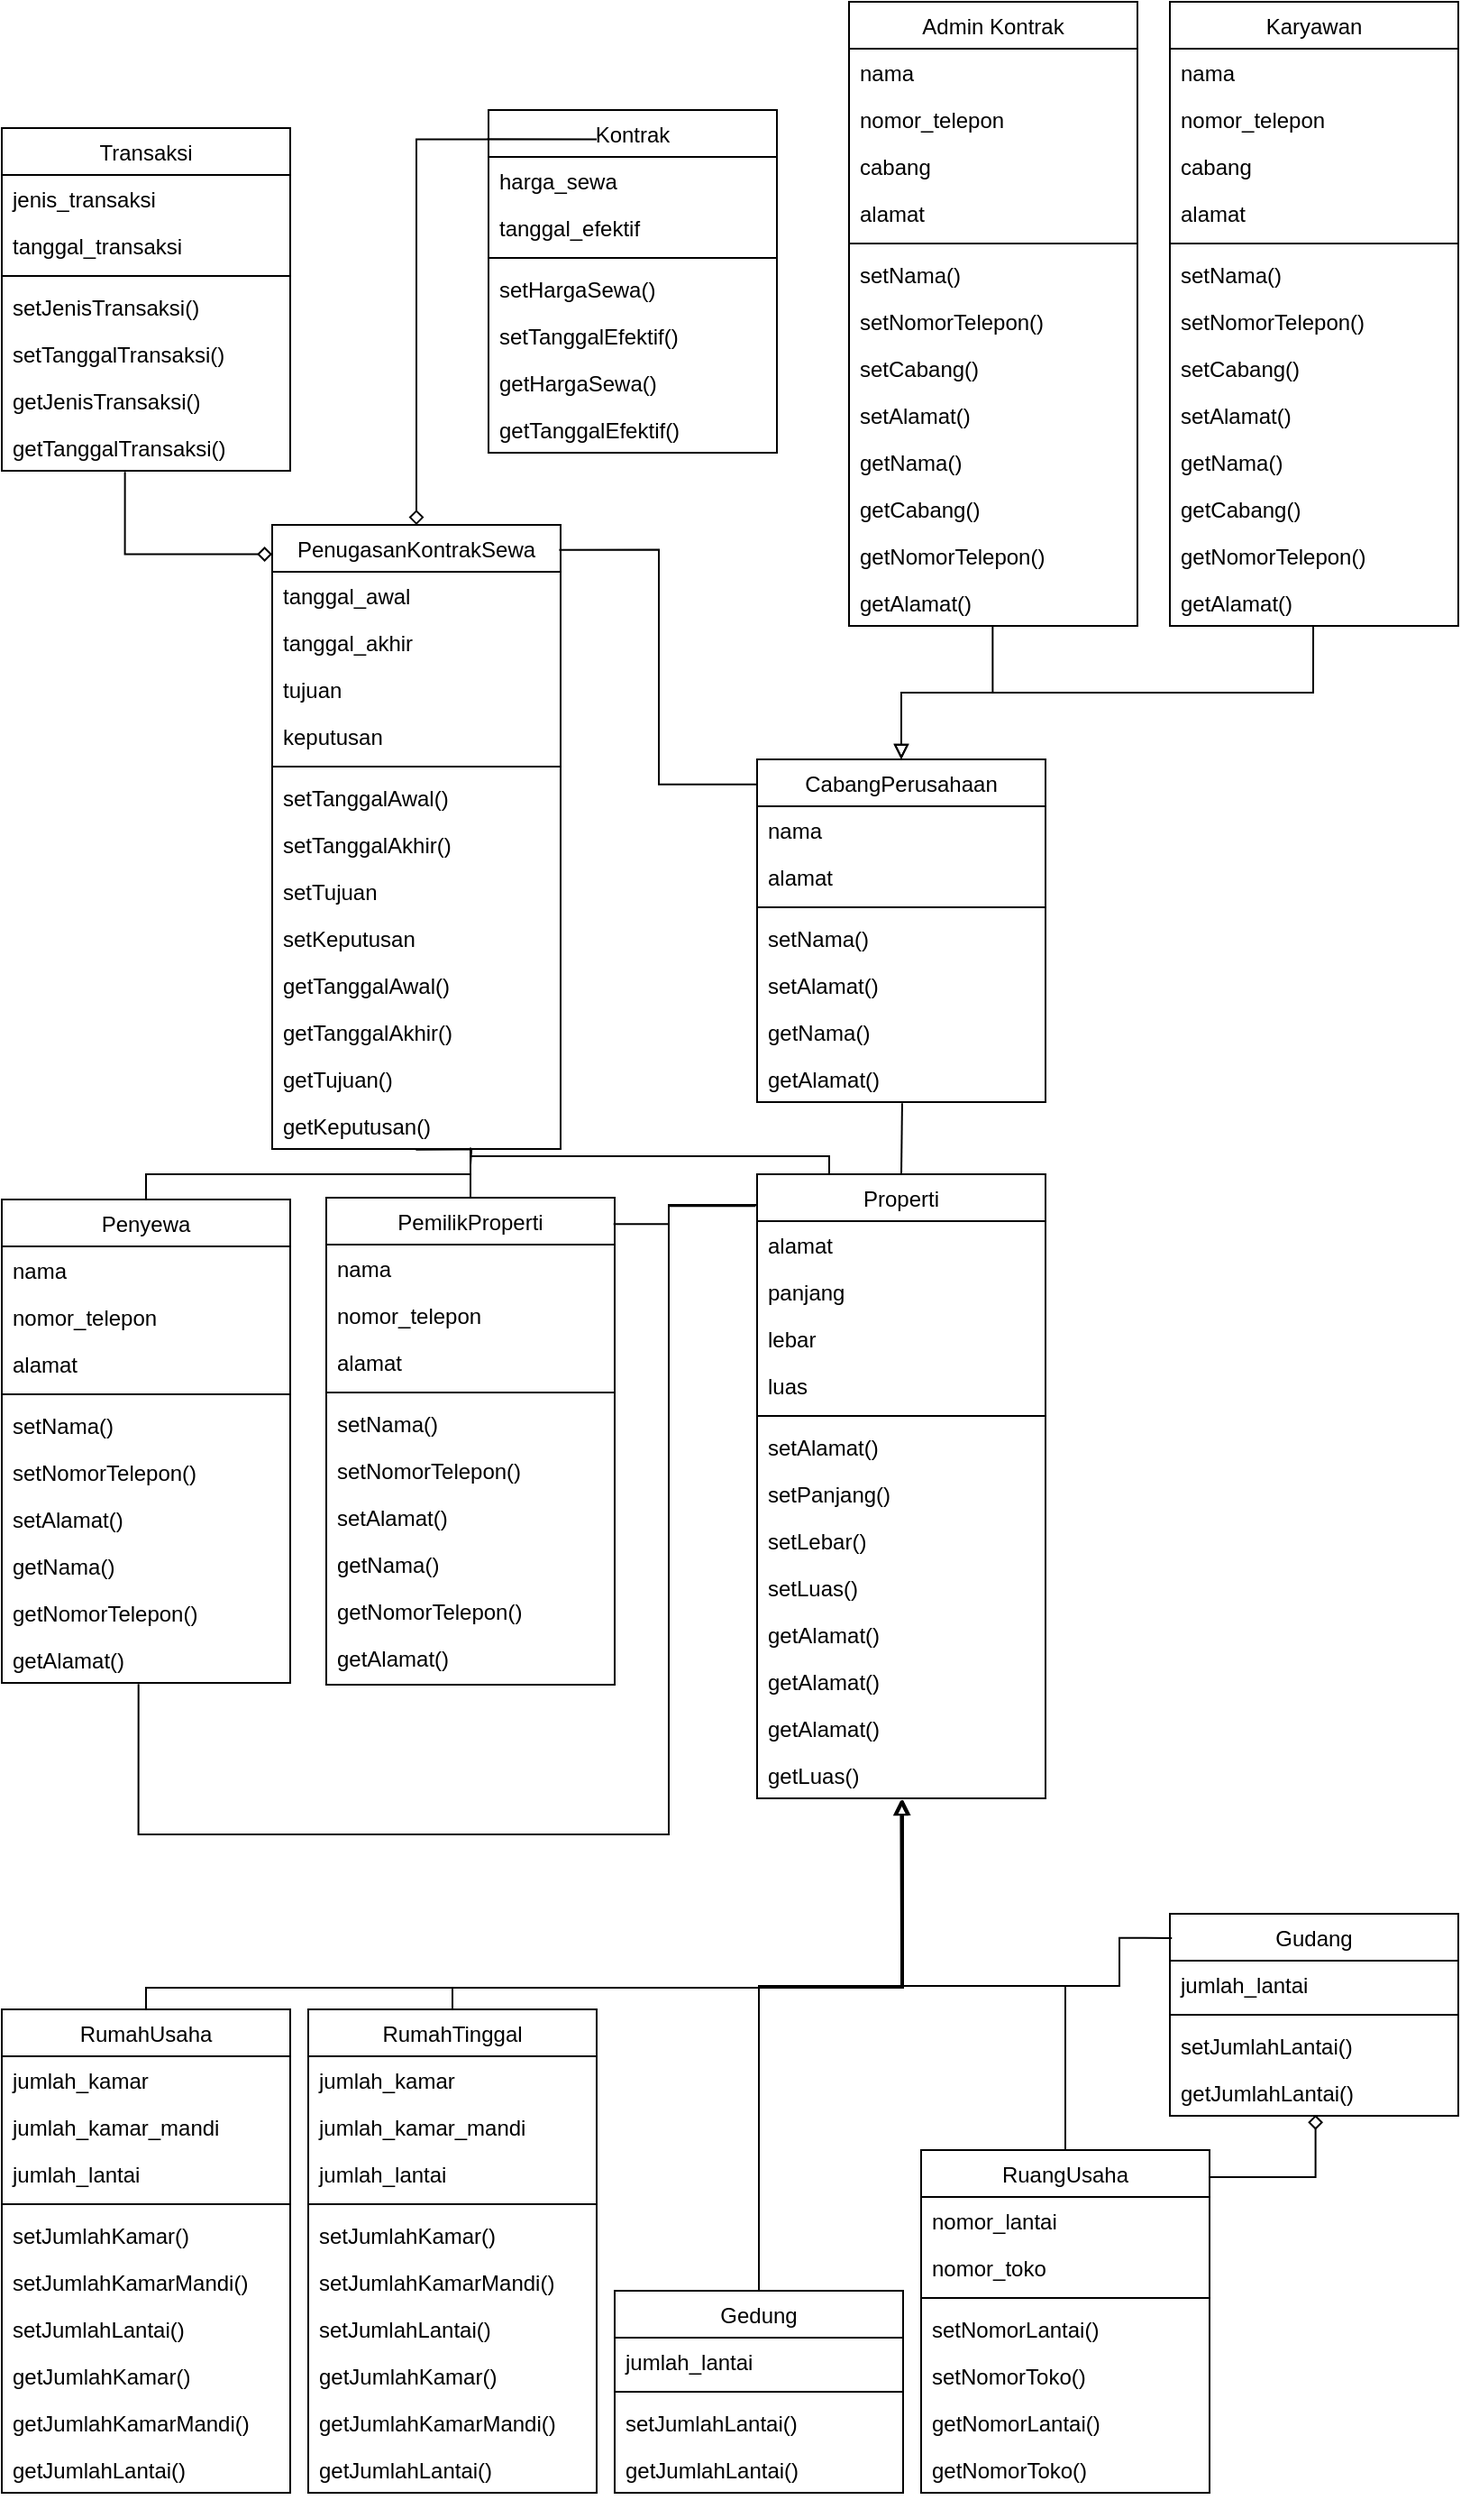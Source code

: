 <mxfile version="20.5.1" type="google"><diagram id="C5RBs43oDa-KdzZeNtuy" name="Page-1"><mxGraphModel grid="1" page="1" gridSize="10" guides="1" tooltips="1" connect="1" arrows="1" fold="1" pageScale="1" pageWidth="827" pageHeight="1169" math="0" shadow="0"><root><mxCell id="WIyWlLk6GJQsqaUBKTNV-0"/><mxCell id="WIyWlLk6GJQsqaUBKTNV-1" parent="WIyWlLk6GJQsqaUBKTNV-0"/><mxCell id="zkfFHV4jXpPFQw0GAbJ--0" value="Admin Kontrak" style="swimlane;fontStyle=0;align=center;verticalAlign=top;childLayout=stackLayout;horizontal=1;startSize=26;horizontalStack=0;resizeParent=1;resizeLast=0;collapsible=1;marginBottom=0;rounded=0;shadow=0;strokeWidth=1;" vertex="1" parent="WIyWlLk6GJQsqaUBKTNV-1"><mxGeometry x="480" y="-220" width="160" height="346" as="geometry"><mxRectangle x="230" y="140" width="160" height="26" as="alternateBounds"/></mxGeometry></mxCell><mxCell id="zkfFHV4jXpPFQw0GAbJ--1" value="nama" style="text;align=left;verticalAlign=top;spacingLeft=4;spacingRight=4;overflow=hidden;rotatable=0;points=[[0,0.5],[1,0.5]];portConstraint=eastwest;" vertex="1" parent="zkfFHV4jXpPFQw0GAbJ--0"><mxGeometry y="26" width="160" height="26" as="geometry"/></mxCell><mxCell id="zkfFHV4jXpPFQw0GAbJ--2" value="nomor_telepon" style="text;align=left;verticalAlign=top;spacingLeft=4;spacingRight=4;overflow=hidden;rotatable=0;points=[[0,0.5],[1,0.5]];portConstraint=eastwest;rounded=0;shadow=0;html=0;" vertex="1" parent="zkfFHV4jXpPFQw0GAbJ--0"><mxGeometry y="52" width="160" height="26" as="geometry"/></mxCell><mxCell id="zkfFHV4jXpPFQw0GAbJ--5" value="cabang" style="text;align=left;verticalAlign=top;spacingLeft=4;spacingRight=4;overflow=hidden;rotatable=0;points=[[0,0.5],[1,0.5]];portConstraint=eastwest;" vertex="1" parent="zkfFHV4jXpPFQw0GAbJ--0"><mxGeometry y="78" width="160" height="26" as="geometry"/></mxCell><mxCell id="6sHDlJbZ3y-BtUdF7xNz-0" value="alamat" style="text;align=left;verticalAlign=top;spacingLeft=4;spacingRight=4;overflow=hidden;rotatable=0;points=[[0,0.5],[1,0.5]];portConstraint=eastwest;rounded=0;shadow=0;html=0;" vertex="1" parent="zkfFHV4jXpPFQw0GAbJ--0"><mxGeometry y="104" width="160" height="26" as="geometry"/></mxCell><mxCell id="zkfFHV4jXpPFQw0GAbJ--4" value="" style="line;html=1;strokeWidth=1;align=left;verticalAlign=middle;spacingTop=-1;spacingLeft=3;spacingRight=3;rotatable=0;labelPosition=right;points=[];portConstraint=eastwest;" vertex="1" parent="zkfFHV4jXpPFQw0GAbJ--0"><mxGeometry y="130" width="160" height="8" as="geometry"/></mxCell><mxCell id="6sHDlJbZ3y-BtUdF7xNz-11" value="setNama()" style="text;align=left;verticalAlign=top;spacingLeft=4;spacingRight=4;overflow=hidden;rotatable=0;points=[[0,0.5],[1,0.5]];portConstraint=eastwest;rounded=0;shadow=0;html=0;" vertex="1" parent="zkfFHV4jXpPFQw0GAbJ--0"><mxGeometry y="138" width="160" height="26" as="geometry"/></mxCell><mxCell id="6sHDlJbZ3y-BtUdF7xNz-13" value="setNomorTelepon()" style="text;align=left;verticalAlign=top;spacingLeft=4;spacingRight=4;overflow=hidden;rotatable=0;points=[[0,0.5],[1,0.5]];portConstraint=eastwest;rounded=0;shadow=0;html=0;" vertex="1" parent="zkfFHV4jXpPFQw0GAbJ--0"><mxGeometry y="164" width="160" height="26" as="geometry"/></mxCell><mxCell id="6sHDlJbZ3y-BtUdF7xNz-12" value="setCabang()" style="text;align=left;verticalAlign=top;spacingLeft=4;spacingRight=4;overflow=hidden;rotatable=0;points=[[0,0.5],[1,0.5]];portConstraint=eastwest;rounded=0;shadow=0;html=0;" vertex="1" parent="zkfFHV4jXpPFQw0GAbJ--0"><mxGeometry y="190" width="160" height="26" as="geometry"/></mxCell><mxCell id="6sHDlJbZ3y-BtUdF7xNz-45" value="setAlamat()" style="text;align=left;verticalAlign=top;spacingLeft=4;spacingRight=4;overflow=hidden;rotatable=0;points=[[0,0.5],[1,0.5]];portConstraint=eastwest;rounded=0;shadow=0;html=0;" vertex="1" parent="zkfFHV4jXpPFQw0GAbJ--0"><mxGeometry y="216" width="160" height="26" as="geometry"/></mxCell><mxCell id="6sHDlJbZ3y-BtUdF7xNz-42" value="getNama()" style="text;align=left;verticalAlign=top;spacingLeft=4;spacingRight=4;overflow=hidden;rotatable=0;points=[[0,0.5],[1,0.5]];portConstraint=eastwest;rounded=0;shadow=0;html=0;" vertex="1" parent="zkfFHV4jXpPFQw0GAbJ--0"><mxGeometry y="242" width="160" height="26" as="geometry"/></mxCell><mxCell id="6sHDlJbZ3y-BtUdF7xNz-44" value="getCabang()" style="text;align=left;verticalAlign=top;spacingLeft=4;spacingRight=4;overflow=hidden;rotatable=0;points=[[0,0.5],[1,0.5]];portConstraint=eastwest;rounded=0;shadow=0;html=0;" vertex="1" parent="zkfFHV4jXpPFQw0GAbJ--0"><mxGeometry y="268" width="160" height="26" as="geometry"/></mxCell><mxCell id="6sHDlJbZ3y-BtUdF7xNz-43" value="getNomorTelepon()" style="text;align=left;verticalAlign=top;spacingLeft=4;spacingRight=4;overflow=hidden;rotatable=0;points=[[0,0.5],[1,0.5]];portConstraint=eastwest;rounded=0;shadow=0;html=0;" vertex="1" parent="zkfFHV4jXpPFQw0GAbJ--0"><mxGeometry y="294" width="160" height="26" as="geometry"/></mxCell><mxCell id="6sHDlJbZ3y-BtUdF7xNz-1" value="getAlamat()" style="text;align=left;verticalAlign=top;spacingLeft=4;spacingRight=4;overflow=hidden;rotatable=0;points=[[0,0.5],[1,0.5]];portConstraint=eastwest;rounded=0;shadow=0;html=0;" vertex="1" parent="zkfFHV4jXpPFQw0GAbJ--0"><mxGeometry y="320" width="160" height="26" as="geometry"/></mxCell><mxCell id="6sHDlJbZ3y-BtUdF7xNz-24" value="Penyewa" style="swimlane;fontStyle=0;align=center;verticalAlign=top;childLayout=stackLayout;horizontal=1;startSize=26;horizontalStack=0;resizeParent=1;resizeLast=0;collapsible=1;marginBottom=0;rounded=0;shadow=0;strokeWidth=1;" vertex="1" parent="WIyWlLk6GJQsqaUBKTNV-1"><mxGeometry x="10" y="444" width="160" height="268" as="geometry"><mxRectangle x="230" y="140" width="160" height="26" as="alternateBounds"/></mxGeometry></mxCell><mxCell id="6sHDlJbZ3y-BtUdF7xNz-25" value="nama" style="text;align=left;verticalAlign=top;spacingLeft=4;spacingRight=4;overflow=hidden;rotatable=0;points=[[0,0.5],[1,0.5]];portConstraint=eastwest;" vertex="1" parent="6sHDlJbZ3y-BtUdF7xNz-24"><mxGeometry y="26" width="160" height="26" as="geometry"/></mxCell><mxCell id="6sHDlJbZ3y-BtUdF7xNz-26" value="nomor_telepon" style="text;align=left;verticalAlign=top;spacingLeft=4;spacingRight=4;overflow=hidden;rotatable=0;points=[[0,0.5],[1,0.5]];portConstraint=eastwest;rounded=0;shadow=0;html=0;" vertex="1" parent="6sHDlJbZ3y-BtUdF7xNz-24"><mxGeometry y="52" width="160" height="26" as="geometry"/></mxCell><mxCell id="6sHDlJbZ3y-BtUdF7xNz-28" value="alamat" style="text;align=left;verticalAlign=top;spacingLeft=4;spacingRight=4;overflow=hidden;rotatable=0;points=[[0,0.5],[1,0.5]];portConstraint=eastwest;rounded=0;shadow=0;html=0;" vertex="1" parent="6sHDlJbZ3y-BtUdF7xNz-24"><mxGeometry y="78" width="160" height="26" as="geometry"/></mxCell><mxCell id="6sHDlJbZ3y-BtUdF7xNz-29" value="" style="line;html=1;strokeWidth=1;align=left;verticalAlign=middle;spacingTop=-1;spacingLeft=3;spacingRight=3;rotatable=0;labelPosition=right;points=[];portConstraint=eastwest;" vertex="1" parent="6sHDlJbZ3y-BtUdF7xNz-24"><mxGeometry y="104" width="160" height="8" as="geometry"/></mxCell><mxCell id="6sHDlJbZ3y-BtUdF7xNz-30" value="setNama()" style="text;align=left;verticalAlign=top;spacingLeft=4;spacingRight=4;overflow=hidden;rotatable=0;points=[[0,0.5],[1,0.5]];portConstraint=eastwest;rounded=0;shadow=0;html=0;" vertex="1" parent="6sHDlJbZ3y-BtUdF7xNz-24"><mxGeometry y="112" width="160" height="26" as="geometry"/></mxCell><mxCell id="6sHDlJbZ3y-BtUdF7xNz-31" value="setNomorTelepon()" style="text;align=left;verticalAlign=top;spacingLeft=4;spacingRight=4;overflow=hidden;rotatable=0;points=[[0,0.5],[1,0.5]];portConstraint=eastwest;rounded=0;shadow=0;html=0;" vertex="1" parent="6sHDlJbZ3y-BtUdF7xNz-24"><mxGeometry y="138" width="160" height="26" as="geometry"/></mxCell><mxCell id="6sHDlJbZ3y-BtUdF7xNz-33" value="setAlamat()" style="text;align=left;verticalAlign=top;spacingLeft=4;spacingRight=4;overflow=hidden;rotatable=0;points=[[0,0.5],[1,0.5]];portConstraint=eastwest;rounded=0;shadow=0;html=0;" vertex="1" parent="6sHDlJbZ3y-BtUdF7xNz-24"><mxGeometry y="164" width="160" height="26" as="geometry"/></mxCell><mxCell id="6sHDlJbZ3y-BtUdF7xNz-60" value="getNama()" style="text;align=left;verticalAlign=top;spacingLeft=4;spacingRight=4;overflow=hidden;rotatable=0;points=[[0,0.5],[1,0.5]];portConstraint=eastwest;rounded=0;shadow=0;html=0;" vertex="1" parent="6sHDlJbZ3y-BtUdF7xNz-24"><mxGeometry y="190" width="160" height="26" as="geometry"/></mxCell><mxCell id="6sHDlJbZ3y-BtUdF7xNz-61" value="getNomorTelepon()" style="text;align=left;verticalAlign=top;spacingLeft=4;spacingRight=4;overflow=hidden;rotatable=0;points=[[0,0.5],[1,0.5]];portConstraint=eastwest;rounded=0;shadow=0;html=0;" vertex="1" parent="6sHDlJbZ3y-BtUdF7xNz-24"><mxGeometry y="216" width="160" height="26" as="geometry"/></mxCell><mxCell id="6sHDlJbZ3y-BtUdF7xNz-62" value="getAlamat()" style="text;align=left;verticalAlign=top;spacingLeft=4;spacingRight=4;overflow=hidden;rotatable=0;points=[[0,0.5],[1,0.5]];portConstraint=eastwest;rounded=0;shadow=0;html=0;" vertex="1" parent="6sHDlJbZ3y-BtUdF7xNz-24"><mxGeometry y="242" width="160" height="26" as="geometry"/></mxCell><mxCell id="6sHDlJbZ3y-BtUdF7xNz-46" value="Karyawan" style="swimlane;fontStyle=0;align=center;verticalAlign=top;childLayout=stackLayout;horizontal=1;startSize=26;horizontalStack=0;resizeParent=1;resizeLast=0;collapsible=1;marginBottom=0;rounded=0;shadow=0;strokeWidth=1;" vertex="1" parent="WIyWlLk6GJQsqaUBKTNV-1"><mxGeometry x="658" y="-220" width="160" height="346" as="geometry"><mxRectangle x="230" y="140" width="160" height="26" as="alternateBounds"/></mxGeometry></mxCell><mxCell id="6sHDlJbZ3y-BtUdF7xNz-47" value="nama" style="text;align=left;verticalAlign=top;spacingLeft=4;spacingRight=4;overflow=hidden;rotatable=0;points=[[0,0.5],[1,0.5]];portConstraint=eastwest;" vertex="1" parent="6sHDlJbZ3y-BtUdF7xNz-46"><mxGeometry y="26" width="160" height="26" as="geometry"/></mxCell><mxCell id="6sHDlJbZ3y-BtUdF7xNz-48" value="nomor_telepon" style="text;align=left;verticalAlign=top;spacingLeft=4;spacingRight=4;overflow=hidden;rotatable=0;points=[[0,0.5],[1,0.5]];portConstraint=eastwest;rounded=0;shadow=0;html=0;" vertex="1" parent="6sHDlJbZ3y-BtUdF7xNz-46"><mxGeometry y="52" width="160" height="26" as="geometry"/></mxCell><mxCell id="6sHDlJbZ3y-BtUdF7xNz-49" value="cabang" style="text;align=left;verticalAlign=top;spacingLeft=4;spacingRight=4;overflow=hidden;rotatable=0;points=[[0,0.5],[1,0.5]];portConstraint=eastwest;" vertex="1" parent="6sHDlJbZ3y-BtUdF7xNz-46"><mxGeometry y="78" width="160" height="26" as="geometry"/></mxCell><mxCell id="6sHDlJbZ3y-BtUdF7xNz-50" value="alamat" style="text;align=left;verticalAlign=top;spacingLeft=4;spacingRight=4;overflow=hidden;rotatable=0;points=[[0,0.5],[1,0.5]];portConstraint=eastwest;rounded=0;shadow=0;html=0;" vertex="1" parent="6sHDlJbZ3y-BtUdF7xNz-46"><mxGeometry y="104" width="160" height="26" as="geometry"/></mxCell><mxCell id="6sHDlJbZ3y-BtUdF7xNz-51" value="" style="line;html=1;strokeWidth=1;align=left;verticalAlign=middle;spacingTop=-1;spacingLeft=3;spacingRight=3;rotatable=0;labelPosition=right;points=[];portConstraint=eastwest;" vertex="1" parent="6sHDlJbZ3y-BtUdF7xNz-46"><mxGeometry y="130" width="160" height="8" as="geometry"/></mxCell><mxCell id="6sHDlJbZ3y-BtUdF7xNz-52" value="setNama()" style="text;align=left;verticalAlign=top;spacingLeft=4;spacingRight=4;overflow=hidden;rotatable=0;points=[[0,0.5],[1,0.5]];portConstraint=eastwest;rounded=0;shadow=0;html=0;" vertex="1" parent="6sHDlJbZ3y-BtUdF7xNz-46"><mxGeometry y="138" width="160" height="26" as="geometry"/></mxCell><mxCell id="6sHDlJbZ3y-BtUdF7xNz-53" value="setNomorTelepon()" style="text;align=left;verticalAlign=top;spacingLeft=4;spacingRight=4;overflow=hidden;rotatable=0;points=[[0,0.5],[1,0.5]];portConstraint=eastwest;rounded=0;shadow=0;html=0;" vertex="1" parent="6sHDlJbZ3y-BtUdF7xNz-46"><mxGeometry y="164" width="160" height="26" as="geometry"/></mxCell><mxCell id="6sHDlJbZ3y-BtUdF7xNz-54" value="setCabang()" style="text;align=left;verticalAlign=top;spacingLeft=4;spacingRight=4;overflow=hidden;rotatable=0;points=[[0,0.5],[1,0.5]];portConstraint=eastwest;rounded=0;shadow=0;html=0;" vertex="1" parent="6sHDlJbZ3y-BtUdF7xNz-46"><mxGeometry y="190" width="160" height="26" as="geometry"/></mxCell><mxCell id="6sHDlJbZ3y-BtUdF7xNz-55" value="setAlamat()" style="text;align=left;verticalAlign=top;spacingLeft=4;spacingRight=4;overflow=hidden;rotatable=0;points=[[0,0.5],[1,0.5]];portConstraint=eastwest;rounded=0;shadow=0;html=0;" vertex="1" parent="6sHDlJbZ3y-BtUdF7xNz-46"><mxGeometry y="216" width="160" height="26" as="geometry"/></mxCell><mxCell id="6sHDlJbZ3y-BtUdF7xNz-56" value="getNama()" style="text;align=left;verticalAlign=top;spacingLeft=4;spacingRight=4;overflow=hidden;rotatable=0;points=[[0,0.5],[1,0.5]];portConstraint=eastwest;rounded=0;shadow=0;html=0;" vertex="1" parent="6sHDlJbZ3y-BtUdF7xNz-46"><mxGeometry y="242" width="160" height="26" as="geometry"/></mxCell><mxCell id="6sHDlJbZ3y-BtUdF7xNz-57" value="getCabang()" style="text;align=left;verticalAlign=top;spacingLeft=4;spacingRight=4;overflow=hidden;rotatable=0;points=[[0,0.5],[1,0.5]];portConstraint=eastwest;rounded=0;shadow=0;html=0;" vertex="1" parent="6sHDlJbZ3y-BtUdF7xNz-46"><mxGeometry y="268" width="160" height="26" as="geometry"/></mxCell><mxCell id="6sHDlJbZ3y-BtUdF7xNz-58" value="getNomorTelepon()" style="text;align=left;verticalAlign=top;spacingLeft=4;spacingRight=4;overflow=hidden;rotatable=0;points=[[0,0.5],[1,0.5]];portConstraint=eastwest;rounded=0;shadow=0;html=0;" vertex="1" parent="6sHDlJbZ3y-BtUdF7xNz-46"><mxGeometry y="294" width="160" height="26" as="geometry"/></mxCell><mxCell id="6sHDlJbZ3y-BtUdF7xNz-59" value="getAlamat()" style="text;align=left;verticalAlign=top;spacingLeft=4;spacingRight=4;overflow=hidden;rotatable=0;points=[[0,0.5],[1,0.5]];portConstraint=eastwest;rounded=0;shadow=0;html=0;" vertex="1" parent="6sHDlJbZ3y-BtUdF7xNz-46"><mxGeometry y="320" width="160" height="26" as="geometry"/></mxCell><mxCell id="6sHDlJbZ3y-BtUdF7xNz-63" value="CabangPerusahaan" style="swimlane;fontStyle=0;align=center;verticalAlign=top;childLayout=stackLayout;horizontal=1;startSize=26;horizontalStack=0;resizeParent=1;resizeLast=0;collapsible=1;marginBottom=0;rounded=0;shadow=0;strokeWidth=1;" vertex="1" parent="WIyWlLk6GJQsqaUBKTNV-1"><mxGeometry x="429" y="200" width="160" height="190" as="geometry"><mxRectangle x="230" y="140" width="160" height="26" as="alternateBounds"/></mxGeometry></mxCell><mxCell id="6sHDlJbZ3y-BtUdF7xNz-64" value="nama" style="text;align=left;verticalAlign=top;spacingLeft=4;spacingRight=4;overflow=hidden;rotatable=0;points=[[0,0.5],[1,0.5]];portConstraint=eastwest;" vertex="1" parent="6sHDlJbZ3y-BtUdF7xNz-63"><mxGeometry y="26" width="160" height="26" as="geometry"/></mxCell><mxCell id="6sHDlJbZ3y-BtUdF7xNz-65" value="alamat" style="text;align=left;verticalAlign=top;spacingLeft=4;spacingRight=4;overflow=hidden;rotatable=0;points=[[0,0.5],[1,0.5]];portConstraint=eastwest;rounded=0;shadow=0;html=0;" vertex="1" parent="6sHDlJbZ3y-BtUdF7xNz-63"><mxGeometry y="52" width="160" height="26" as="geometry"/></mxCell><mxCell id="6sHDlJbZ3y-BtUdF7xNz-67" value="" style="line;html=1;strokeWidth=1;align=left;verticalAlign=middle;spacingTop=-1;spacingLeft=3;spacingRight=3;rotatable=0;labelPosition=right;points=[];portConstraint=eastwest;" vertex="1" parent="6sHDlJbZ3y-BtUdF7xNz-63"><mxGeometry y="78" width="160" height="8" as="geometry"/></mxCell><mxCell id="6sHDlJbZ3y-BtUdF7xNz-68" value="setNama()" style="text;align=left;verticalAlign=top;spacingLeft=4;spacingRight=4;overflow=hidden;rotatable=0;points=[[0,0.5],[1,0.5]];portConstraint=eastwest;rounded=0;shadow=0;html=0;" vertex="1" parent="6sHDlJbZ3y-BtUdF7xNz-63"><mxGeometry y="86" width="160" height="26" as="geometry"/></mxCell><mxCell id="6sHDlJbZ3y-BtUdF7xNz-70" value="setAlamat()" style="text;align=left;verticalAlign=top;spacingLeft=4;spacingRight=4;overflow=hidden;rotatable=0;points=[[0,0.5],[1,0.5]];portConstraint=eastwest;rounded=0;shadow=0;html=0;" vertex="1" parent="6sHDlJbZ3y-BtUdF7xNz-63"><mxGeometry y="112" width="160" height="26" as="geometry"/></mxCell><mxCell id="6sHDlJbZ3y-BtUdF7xNz-71" value="getNama()" style="text;align=left;verticalAlign=top;spacingLeft=4;spacingRight=4;overflow=hidden;rotatable=0;points=[[0,0.5],[1,0.5]];portConstraint=eastwest;rounded=0;shadow=0;html=0;" vertex="1" parent="6sHDlJbZ3y-BtUdF7xNz-63"><mxGeometry y="138" width="160" height="26" as="geometry"/></mxCell><mxCell id="6sHDlJbZ3y-BtUdF7xNz-73" value="getAlamat()" style="text;align=left;verticalAlign=top;spacingLeft=4;spacingRight=4;overflow=hidden;rotatable=0;points=[[0,0.5],[1,0.5]];portConstraint=eastwest;rounded=0;shadow=0;html=0;" vertex="1" parent="6sHDlJbZ3y-BtUdF7xNz-63"><mxGeometry y="164" width="160" height="26" as="geometry"/></mxCell><mxCell id="_xFChmiTkG6ghL0MCc0Q-10" style="edgeStyle=orthogonalEdgeStyle;rounded=0;orthogonalLoop=1;jettySize=auto;html=1;entryX=0.498;entryY=1.013;entryDx=0;entryDy=0;entryPerimeter=0;startArrow=none;startFill=0;endArrow=none;endFill=0;exitX=0.5;exitY=0;exitDx=0;exitDy=0;" edge="1" parent="WIyWlLk6GJQsqaUBKTNV-1" source="6sHDlJbZ3y-BtUdF7xNz-74" target="6sHDlJbZ3y-BtUdF7xNz-157"><mxGeometry relative="1" as="geometry"><mxPoint x="80" y="440" as="sourcePoint"/><Array as="points"><mxPoint x="270" y="416"/></Array></mxGeometry></mxCell><mxCell id="6sHDlJbZ3y-BtUdF7xNz-74" value="PemilikProperti" style="swimlane;fontStyle=0;align=center;verticalAlign=top;childLayout=stackLayout;horizontal=1;startSize=26;horizontalStack=0;resizeParent=1;resizeLast=0;collapsible=1;marginBottom=0;rounded=0;shadow=0;strokeWidth=1;" vertex="1" parent="WIyWlLk6GJQsqaUBKTNV-1"><mxGeometry x="190" y="443" width="160" height="270" as="geometry"><mxRectangle x="230" y="140" width="160" height="26" as="alternateBounds"/></mxGeometry></mxCell><mxCell id="6sHDlJbZ3y-BtUdF7xNz-75" value="nama" style="text;align=left;verticalAlign=top;spacingLeft=4;spacingRight=4;overflow=hidden;rotatable=0;points=[[0,0.5],[1,0.5]];portConstraint=eastwest;" vertex="1" parent="6sHDlJbZ3y-BtUdF7xNz-74"><mxGeometry y="26" width="160" height="26" as="geometry"/></mxCell><mxCell id="6sHDlJbZ3y-BtUdF7xNz-76" value="nomor_telepon" style="text;align=left;verticalAlign=top;spacingLeft=4;spacingRight=4;overflow=hidden;rotatable=0;points=[[0,0.5],[1,0.5]];portConstraint=eastwest;rounded=0;shadow=0;html=0;" vertex="1" parent="6sHDlJbZ3y-BtUdF7xNz-74"><mxGeometry y="52" width="160" height="26" as="geometry"/></mxCell><mxCell id="6sHDlJbZ3y-BtUdF7xNz-78" value="alamat" style="text;align=left;verticalAlign=top;spacingLeft=4;spacingRight=4;overflow=hidden;rotatable=0;points=[[0,0.5],[1,0.5]];portConstraint=eastwest;rounded=0;shadow=0;html=0;" vertex="1" parent="6sHDlJbZ3y-BtUdF7xNz-74"><mxGeometry y="78" width="160" height="26" as="geometry"/></mxCell><mxCell id="6sHDlJbZ3y-BtUdF7xNz-79" value="" style="line;html=1;strokeWidth=1;align=left;verticalAlign=middle;spacingTop=-1;spacingLeft=3;spacingRight=3;rotatable=0;labelPosition=right;points=[];portConstraint=eastwest;" vertex="1" parent="6sHDlJbZ3y-BtUdF7xNz-74"><mxGeometry y="104" width="160" height="8" as="geometry"/></mxCell><mxCell id="6sHDlJbZ3y-BtUdF7xNz-80" value="setNama()" style="text;align=left;verticalAlign=top;spacingLeft=4;spacingRight=4;overflow=hidden;rotatable=0;points=[[0,0.5],[1,0.5]];portConstraint=eastwest;rounded=0;shadow=0;html=0;" vertex="1" parent="6sHDlJbZ3y-BtUdF7xNz-74"><mxGeometry y="112" width="160" height="26" as="geometry"/></mxCell><mxCell id="6sHDlJbZ3y-BtUdF7xNz-81" value="setNomorTelepon()" style="text;align=left;verticalAlign=top;spacingLeft=4;spacingRight=4;overflow=hidden;rotatable=0;points=[[0,0.5],[1,0.5]];portConstraint=eastwest;rounded=0;shadow=0;html=0;" vertex="1" parent="6sHDlJbZ3y-BtUdF7xNz-74"><mxGeometry y="138" width="160" height="26" as="geometry"/></mxCell><mxCell id="6sHDlJbZ3y-BtUdF7xNz-83" value="setAlamat()" style="text;align=left;verticalAlign=top;spacingLeft=4;spacingRight=4;overflow=hidden;rotatable=0;points=[[0,0.5],[1,0.5]];portConstraint=eastwest;rounded=0;shadow=0;html=0;" vertex="1" parent="6sHDlJbZ3y-BtUdF7xNz-74"><mxGeometry y="164" width="160" height="26" as="geometry"/></mxCell><mxCell id="6sHDlJbZ3y-BtUdF7xNz-84" value="getNama()" style="text;align=left;verticalAlign=top;spacingLeft=4;spacingRight=4;overflow=hidden;rotatable=0;points=[[0,0.5],[1,0.5]];portConstraint=eastwest;rounded=0;shadow=0;html=0;" vertex="1" parent="6sHDlJbZ3y-BtUdF7xNz-74"><mxGeometry y="190" width="160" height="26" as="geometry"/></mxCell><mxCell id="6sHDlJbZ3y-BtUdF7xNz-86" value="getNomorTelepon()" style="text;align=left;verticalAlign=top;spacingLeft=4;spacingRight=4;overflow=hidden;rotatable=0;points=[[0,0.5],[1,0.5]];portConstraint=eastwest;rounded=0;shadow=0;html=0;" vertex="1" parent="6sHDlJbZ3y-BtUdF7xNz-74"><mxGeometry y="216" width="160" height="26" as="geometry"/></mxCell><mxCell id="6sHDlJbZ3y-BtUdF7xNz-87" value="getAlamat()" style="text;align=left;verticalAlign=top;spacingLeft=4;spacingRight=4;overflow=hidden;rotatable=0;points=[[0,0.5],[1,0.5]];portConstraint=eastwest;rounded=0;shadow=0;html=0;" vertex="1" parent="6sHDlJbZ3y-BtUdF7xNz-74"><mxGeometry y="242" width="160" height="26" as="geometry"/></mxCell><mxCell id="6sHDlJbZ3y-BtUdF7xNz-100" value="Transaksi" style="swimlane;fontStyle=0;align=center;verticalAlign=top;childLayout=stackLayout;horizontal=1;startSize=26;horizontalStack=0;resizeParent=1;resizeLast=0;collapsible=1;marginBottom=0;rounded=0;shadow=0;strokeWidth=1;" vertex="1" parent="WIyWlLk6GJQsqaUBKTNV-1"><mxGeometry x="10" y="-150" width="160" height="190" as="geometry"><mxRectangle x="230" y="140" width="160" height="26" as="alternateBounds"/></mxGeometry></mxCell><mxCell id="6sHDlJbZ3y-BtUdF7xNz-101" value="jenis_transaksi" style="text;align=left;verticalAlign=top;spacingLeft=4;spacingRight=4;overflow=hidden;rotatable=0;points=[[0,0.5],[1,0.5]];portConstraint=eastwest;" vertex="1" parent="6sHDlJbZ3y-BtUdF7xNz-100"><mxGeometry y="26" width="160" height="26" as="geometry"/></mxCell><mxCell id="6sHDlJbZ3y-BtUdF7xNz-102" value="tanggal_transaksi" style="text;align=left;verticalAlign=top;spacingLeft=4;spacingRight=4;overflow=hidden;rotatable=0;points=[[0,0.5],[1,0.5]];portConstraint=eastwest;rounded=0;shadow=0;html=0;" vertex="1" parent="6sHDlJbZ3y-BtUdF7xNz-100"><mxGeometry y="52" width="160" height="26" as="geometry"/></mxCell><mxCell id="6sHDlJbZ3y-BtUdF7xNz-104" value="" style="line;html=1;strokeWidth=1;align=left;verticalAlign=middle;spacingTop=-1;spacingLeft=3;spacingRight=3;rotatable=0;labelPosition=right;points=[];portConstraint=eastwest;" vertex="1" parent="6sHDlJbZ3y-BtUdF7xNz-100"><mxGeometry y="78" width="160" height="8" as="geometry"/></mxCell><mxCell id="6sHDlJbZ3y-BtUdF7xNz-106" value="setJenisTransaksi()" style="text;align=left;verticalAlign=top;spacingLeft=4;spacingRight=4;overflow=hidden;rotatable=0;points=[[0,0.5],[1,0.5]];portConstraint=eastwest;rounded=0;shadow=0;html=0;" vertex="1" parent="6sHDlJbZ3y-BtUdF7xNz-100"><mxGeometry y="86" width="160" height="26" as="geometry"/></mxCell><mxCell id="6sHDlJbZ3y-BtUdF7xNz-107" value="setTanggalTransaksi()" style="text;align=left;verticalAlign=top;spacingLeft=4;spacingRight=4;overflow=hidden;rotatable=0;points=[[0,0.5],[1,0.5]];portConstraint=eastwest;rounded=0;shadow=0;html=0;" vertex="1" parent="6sHDlJbZ3y-BtUdF7xNz-100"><mxGeometry y="112" width="160" height="26" as="geometry"/></mxCell><mxCell id="6sHDlJbZ3y-BtUdF7xNz-108" value="getJenisTransaksi()" style="text;align=left;verticalAlign=top;spacingLeft=4;spacingRight=4;overflow=hidden;rotatable=0;points=[[0,0.5],[1,0.5]];portConstraint=eastwest;rounded=0;shadow=0;html=0;" vertex="1" parent="6sHDlJbZ3y-BtUdF7xNz-100"><mxGeometry y="138" width="160" height="26" as="geometry"/></mxCell><mxCell id="6sHDlJbZ3y-BtUdF7xNz-109" value="getTanggalTransaksi()" style="text;align=left;verticalAlign=top;spacingLeft=4;spacingRight=4;overflow=hidden;rotatable=0;points=[[0,0.5],[1,0.5]];portConstraint=eastwest;rounded=0;shadow=0;html=0;" vertex="1" parent="6sHDlJbZ3y-BtUdF7xNz-100"><mxGeometry y="164" width="160" height="26" as="geometry"/></mxCell><mxCell id="6sHDlJbZ3y-BtUdF7xNz-119" value="Kontrak" style="swimlane;fontStyle=0;align=center;verticalAlign=top;childLayout=stackLayout;horizontal=1;startSize=26;horizontalStack=0;resizeParent=1;resizeLast=0;collapsible=1;marginBottom=0;rounded=0;shadow=0;strokeWidth=1;" vertex="1" parent="WIyWlLk6GJQsqaUBKTNV-1"><mxGeometry x="280" y="-160" width="160" height="190" as="geometry"><mxRectangle x="230" y="140" width="160" height="26" as="alternateBounds"/></mxGeometry></mxCell><mxCell id="6sHDlJbZ3y-BtUdF7xNz-120" value="harga_sewa" style="text;align=left;verticalAlign=top;spacingLeft=4;spacingRight=4;overflow=hidden;rotatable=0;points=[[0,0.5],[1,0.5]];portConstraint=eastwest;" vertex="1" parent="6sHDlJbZ3y-BtUdF7xNz-119"><mxGeometry y="26" width="160" height="26" as="geometry"/></mxCell><mxCell id="6sHDlJbZ3y-BtUdF7xNz-122" value="tanggal_efektif" style="text;align=left;verticalAlign=top;spacingLeft=4;spacingRight=4;overflow=hidden;rotatable=0;points=[[0,0.5],[1,0.5]];portConstraint=eastwest;" vertex="1" parent="6sHDlJbZ3y-BtUdF7xNz-119"><mxGeometry y="52" width="160" height="26" as="geometry"/></mxCell><mxCell id="6sHDlJbZ3y-BtUdF7xNz-124" value="" style="line;html=1;strokeWidth=1;align=left;verticalAlign=middle;spacingTop=-1;spacingLeft=3;spacingRight=3;rotatable=0;labelPosition=right;points=[];portConstraint=eastwest;" vertex="1" parent="6sHDlJbZ3y-BtUdF7xNz-119"><mxGeometry y="78" width="160" height="8" as="geometry"/></mxCell><mxCell id="6sHDlJbZ3y-BtUdF7xNz-125" value="setHargaSewa()" style="text;align=left;verticalAlign=top;spacingLeft=4;spacingRight=4;overflow=hidden;rotatable=0;points=[[0,0.5],[1,0.5]];portConstraint=eastwest;rounded=0;shadow=0;html=0;" vertex="1" parent="6sHDlJbZ3y-BtUdF7xNz-119"><mxGeometry y="86" width="160" height="26" as="geometry"/></mxCell><mxCell id="6sHDlJbZ3y-BtUdF7xNz-126" value="setTanggalEfektif()" style="text;align=left;verticalAlign=top;spacingLeft=4;spacingRight=4;overflow=hidden;rotatable=0;points=[[0,0.5],[1,0.5]];portConstraint=eastwest;rounded=0;shadow=0;html=0;" vertex="1" parent="6sHDlJbZ3y-BtUdF7xNz-119"><mxGeometry y="112" width="160" height="26" as="geometry"/></mxCell><mxCell id="6sHDlJbZ3y-BtUdF7xNz-129" value="getHargaSewa()" style="text;align=left;verticalAlign=top;spacingLeft=4;spacingRight=4;overflow=hidden;rotatable=0;points=[[0,0.5],[1,0.5]];portConstraint=eastwest;rounded=0;shadow=0;html=0;" vertex="1" parent="6sHDlJbZ3y-BtUdF7xNz-119"><mxGeometry y="138" width="160" height="26" as="geometry"/></mxCell><mxCell id="6sHDlJbZ3y-BtUdF7xNz-130" value="getTanggalEfektif()" style="text;align=left;verticalAlign=top;spacingLeft=4;spacingRight=4;overflow=hidden;rotatable=0;points=[[0,0.5],[1,0.5]];portConstraint=eastwest;rounded=0;shadow=0;html=0;" vertex="1" parent="6sHDlJbZ3y-BtUdF7xNz-119"><mxGeometry y="164" width="160" height="26" as="geometry"/></mxCell><mxCell id="6sHDlJbZ3y-BtUdF7xNz-264" style="edgeStyle=orthogonalEdgeStyle;rounded=0;orthogonalLoop=1;jettySize=auto;html=1;exitX=-0.005;exitY=0.051;exitDx=0;exitDy=0;entryX=0.996;entryY=0.054;entryDx=0;entryDy=0;endArrow=none;endFill=0;entryPerimeter=0;exitPerimeter=0;" edge="1" parent="WIyWlLk6GJQsqaUBKTNV-1" source="6sHDlJbZ3y-BtUdF7xNz-133" target="6sHDlJbZ3y-BtUdF7xNz-74"><mxGeometry relative="1" as="geometry"><Array as="points"><mxPoint x="380" y="448"/><mxPoint x="380" y="458"/></Array></mxGeometry></mxCell><mxCell id="6sHDlJbZ3y-BtUdF7xNz-133" value="Properti" style="swimlane;fontStyle=0;align=center;verticalAlign=top;childLayout=stackLayout;horizontal=1;startSize=26;horizontalStack=0;resizeParent=1;resizeLast=0;collapsible=1;marginBottom=0;rounded=0;shadow=0;strokeWidth=1;" vertex="1" parent="WIyWlLk6GJQsqaUBKTNV-1"><mxGeometry x="429" y="430" width="160" height="346" as="geometry"><mxRectangle x="230" y="140" width="160" height="26" as="alternateBounds"/></mxGeometry></mxCell><mxCell id="6sHDlJbZ3y-BtUdF7xNz-136" value="alamat" style="text;align=left;verticalAlign=top;spacingLeft=4;spacingRight=4;overflow=hidden;rotatable=0;points=[[0,0.5],[1,0.5]];portConstraint=eastwest;rounded=0;shadow=0;html=0;" vertex="1" parent="6sHDlJbZ3y-BtUdF7xNz-133"><mxGeometry y="26" width="160" height="26" as="geometry"/></mxCell><mxCell id="_xFChmiTkG6ghL0MCc0Q-0" value="panjang" style="text;align=left;verticalAlign=top;spacingLeft=4;spacingRight=4;overflow=hidden;rotatable=0;points=[[0,0.5],[1,0.5]];portConstraint=eastwest;rounded=0;shadow=0;html=0;" vertex="1" parent="6sHDlJbZ3y-BtUdF7xNz-133"><mxGeometry y="52" width="160" height="26" as="geometry"/></mxCell><mxCell id="_xFChmiTkG6ghL0MCc0Q-3" value="lebar" style="text;align=left;verticalAlign=top;spacingLeft=4;spacingRight=4;overflow=hidden;rotatable=0;points=[[0,0.5],[1,0.5]];portConstraint=eastwest;rounded=0;shadow=0;html=0;" vertex="1" parent="6sHDlJbZ3y-BtUdF7xNz-133"><mxGeometry y="78" width="160" height="26" as="geometry"/></mxCell><mxCell id="6sHDlJbZ3y-BtUdF7xNz-212" value="luas" style="text;align=left;verticalAlign=top;spacingLeft=4;spacingRight=4;overflow=hidden;rotatable=0;points=[[0,0.5],[1,0.5]];portConstraint=eastwest;rounded=0;shadow=0;html=0;" vertex="1" parent="6sHDlJbZ3y-BtUdF7xNz-133"><mxGeometry y="104" width="160" height="26" as="geometry"/></mxCell><mxCell id="6sHDlJbZ3y-BtUdF7xNz-137" value="" style="line;html=1;strokeWidth=1;align=left;verticalAlign=middle;spacingTop=-1;spacingLeft=3;spacingRight=3;rotatable=0;labelPosition=right;points=[];portConstraint=eastwest;" vertex="1" parent="6sHDlJbZ3y-BtUdF7xNz-133"><mxGeometry y="130" width="160" height="8" as="geometry"/></mxCell><mxCell id="6sHDlJbZ3y-BtUdF7xNz-140" value="setAlamat()" style="text;align=left;verticalAlign=top;spacingLeft=4;spacingRight=4;overflow=hidden;rotatable=0;points=[[0,0.5],[1,0.5]];portConstraint=eastwest;rounded=0;shadow=0;html=0;" vertex="1" parent="6sHDlJbZ3y-BtUdF7xNz-133"><mxGeometry y="138" width="160" height="26" as="geometry"/></mxCell><mxCell id="_xFChmiTkG6ghL0MCc0Q-4" value="setPanjang()" style="text;align=left;verticalAlign=top;spacingLeft=4;spacingRight=4;overflow=hidden;rotatable=0;points=[[0,0.5],[1,0.5]];portConstraint=eastwest;rounded=0;shadow=0;html=0;" vertex="1" parent="6sHDlJbZ3y-BtUdF7xNz-133"><mxGeometry y="164" width="160" height="26" as="geometry"/></mxCell><mxCell id="_xFChmiTkG6ghL0MCc0Q-5" value="setLebar()" style="text;align=left;verticalAlign=top;spacingLeft=4;spacingRight=4;overflow=hidden;rotatable=0;points=[[0,0.5],[1,0.5]];portConstraint=eastwest;rounded=0;shadow=0;html=0;" vertex="1" parent="6sHDlJbZ3y-BtUdF7xNz-133"><mxGeometry y="190" width="160" height="26" as="geometry"/></mxCell><mxCell id="6sHDlJbZ3y-BtUdF7xNz-214" value="setLuas()" style="text;align=left;verticalAlign=top;spacingLeft=4;spacingRight=4;overflow=hidden;rotatable=0;points=[[0,0.5],[1,0.5]];portConstraint=eastwest;rounded=0;shadow=0;html=0;" vertex="1" parent="6sHDlJbZ3y-BtUdF7xNz-133"><mxGeometry y="216" width="160" height="26" as="geometry"/></mxCell><mxCell id="_xFChmiTkG6ghL0MCc0Q-8" value="getAlamat()" style="text;align=left;verticalAlign=top;spacingLeft=4;spacingRight=4;overflow=hidden;rotatable=0;points=[[0,0.5],[1,0.5]];portConstraint=eastwest;rounded=0;shadow=0;html=0;" vertex="1" parent="6sHDlJbZ3y-BtUdF7xNz-133"><mxGeometry y="242" width="160" height="26" as="geometry"/></mxCell><mxCell id="6sHDlJbZ3y-BtUdF7xNz-143" value="getAlamat()" style="text;align=left;verticalAlign=top;spacingLeft=4;spacingRight=4;overflow=hidden;rotatable=0;points=[[0,0.5],[1,0.5]];portConstraint=eastwest;rounded=0;shadow=0;html=0;" vertex="1" parent="6sHDlJbZ3y-BtUdF7xNz-133"><mxGeometry y="268" width="160" height="26" as="geometry"/></mxCell><mxCell id="_xFChmiTkG6ghL0MCc0Q-6" value="getAlamat()" style="text;align=left;verticalAlign=top;spacingLeft=4;spacingRight=4;overflow=hidden;rotatable=0;points=[[0,0.5],[1,0.5]];portConstraint=eastwest;rounded=0;shadow=0;html=0;" vertex="1" parent="6sHDlJbZ3y-BtUdF7xNz-133"><mxGeometry y="294" width="160" height="26" as="geometry"/></mxCell><mxCell id="6sHDlJbZ3y-BtUdF7xNz-213" value="getLuas()" style="text;align=left;verticalAlign=top;spacingLeft=4;spacingRight=4;overflow=hidden;rotatable=0;points=[[0,0.5],[1,0.5]];portConstraint=eastwest;rounded=0;shadow=0;html=0;" vertex="1" parent="6sHDlJbZ3y-BtUdF7xNz-133"><mxGeometry y="320" width="160" height="26" as="geometry"/></mxCell><mxCell id="6sHDlJbZ3y-BtUdF7xNz-144" value="PenugasanKontrakSewa" style="swimlane;fontStyle=0;align=center;verticalAlign=top;childLayout=stackLayout;horizontal=1;startSize=26;horizontalStack=0;resizeParent=1;resizeLast=0;collapsible=1;marginBottom=0;rounded=0;shadow=0;strokeWidth=1;" vertex="1" parent="WIyWlLk6GJQsqaUBKTNV-1"><mxGeometry x="160" y="70" width="160" height="346" as="geometry"><mxRectangle x="230" y="140" width="160" height="26" as="alternateBounds"/></mxGeometry></mxCell><mxCell id="6sHDlJbZ3y-BtUdF7xNz-145" value="tanggal_awal" style="text;align=left;verticalAlign=top;spacingLeft=4;spacingRight=4;overflow=hidden;rotatable=0;points=[[0,0.5],[1,0.5]];portConstraint=eastwest;" vertex="1" parent="6sHDlJbZ3y-BtUdF7xNz-144"><mxGeometry y="26" width="160" height="26" as="geometry"/></mxCell><mxCell id="6sHDlJbZ3y-BtUdF7xNz-146" value="tanggal_akhir" style="text;align=left;verticalAlign=top;spacingLeft=4;spacingRight=4;overflow=hidden;rotatable=0;points=[[0,0.5],[1,0.5]];portConstraint=eastwest;rounded=0;shadow=0;html=0;" vertex="1" parent="6sHDlJbZ3y-BtUdF7xNz-144"><mxGeometry y="52" width="160" height="26" as="geometry"/></mxCell><mxCell id="6sHDlJbZ3y-BtUdF7xNz-147" value="tujuan" style="text;align=left;verticalAlign=top;spacingLeft=4;spacingRight=4;overflow=hidden;rotatable=0;points=[[0,0.5],[1,0.5]];portConstraint=eastwest;rounded=0;shadow=0;html=0;" vertex="1" parent="6sHDlJbZ3y-BtUdF7xNz-144"><mxGeometry y="78" width="160" height="26" as="geometry"/></mxCell><mxCell id="6sHDlJbZ3y-BtUdF7xNz-155" value="keputusan" style="text;align=left;verticalAlign=top;spacingLeft=4;spacingRight=4;overflow=hidden;rotatable=0;points=[[0,0.5],[1,0.5]];portConstraint=eastwest;rounded=0;shadow=0;html=0;" vertex="1" parent="6sHDlJbZ3y-BtUdF7xNz-144"><mxGeometry y="104" width="160" height="26" as="geometry"/></mxCell><mxCell id="6sHDlJbZ3y-BtUdF7xNz-148" value="" style="line;html=1;strokeWidth=1;align=left;verticalAlign=middle;spacingTop=-1;spacingLeft=3;spacingRight=3;rotatable=0;labelPosition=right;points=[];portConstraint=eastwest;" vertex="1" parent="6sHDlJbZ3y-BtUdF7xNz-144"><mxGeometry y="130" width="160" height="8" as="geometry"/></mxCell><mxCell id="6sHDlJbZ3y-BtUdF7xNz-149" value="setTanggalAwal()" style="text;align=left;verticalAlign=top;spacingLeft=4;spacingRight=4;overflow=hidden;rotatable=0;points=[[0,0.5],[1,0.5]];portConstraint=eastwest;rounded=0;shadow=0;html=0;" vertex="1" parent="6sHDlJbZ3y-BtUdF7xNz-144"><mxGeometry y="138" width="160" height="26" as="geometry"/></mxCell><mxCell id="6sHDlJbZ3y-BtUdF7xNz-150" value="setTanggalAkhir()" style="text;align=left;verticalAlign=top;spacingLeft=4;spacingRight=4;overflow=hidden;rotatable=0;points=[[0,0.5],[1,0.5]];portConstraint=eastwest;rounded=0;shadow=0;html=0;" vertex="1" parent="6sHDlJbZ3y-BtUdF7xNz-144"><mxGeometry y="164" width="160" height="26" as="geometry"/></mxCell><mxCell id="6sHDlJbZ3y-BtUdF7xNz-151" value="setTujuan" style="text;align=left;verticalAlign=top;spacingLeft=4;spacingRight=4;overflow=hidden;rotatable=0;points=[[0,0.5],[1,0.5]];portConstraint=eastwest;rounded=0;shadow=0;html=0;" vertex="1" parent="6sHDlJbZ3y-BtUdF7xNz-144"><mxGeometry y="190" width="160" height="26" as="geometry"/></mxCell><mxCell id="6sHDlJbZ3y-BtUdF7xNz-152" value="setKeputusan" style="text;align=left;verticalAlign=top;spacingLeft=4;spacingRight=4;overflow=hidden;rotatable=0;points=[[0,0.5],[1,0.5]];portConstraint=eastwest;rounded=0;shadow=0;html=0;" vertex="1" parent="6sHDlJbZ3y-BtUdF7xNz-144"><mxGeometry y="216" width="160" height="26" as="geometry"/></mxCell><mxCell id="6sHDlJbZ3y-BtUdF7xNz-153" value="getTanggalAwal()" style="text;align=left;verticalAlign=top;spacingLeft=4;spacingRight=4;overflow=hidden;rotatable=0;points=[[0,0.5],[1,0.5]];portConstraint=eastwest;rounded=0;shadow=0;html=0;" vertex="1" parent="6sHDlJbZ3y-BtUdF7xNz-144"><mxGeometry y="242" width="160" height="26" as="geometry"/></mxCell><mxCell id="6sHDlJbZ3y-BtUdF7xNz-154" value="getTanggalAkhir()" style="text;align=left;verticalAlign=top;spacingLeft=4;spacingRight=4;overflow=hidden;rotatable=0;points=[[0,0.5],[1,0.5]];portConstraint=eastwest;rounded=0;shadow=0;html=0;" vertex="1" parent="6sHDlJbZ3y-BtUdF7xNz-144"><mxGeometry y="268" width="160" height="26" as="geometry"/></mxCell><mxCell id="6sHDlJbZ3y-BtUdF7xNz-156" value="getTujuan()" style="text;align=left;verticalAlign=top;spacingLeft=4;spacingRight=4;overflow=hidden;rotatable=0;points=[[0,0.5],[1,0.5]];portConstraint=eastwest;rounded=0;shadow=0;html=0;" vertex="1" parent="6sHDlJbZ3y-BtUdF7xNz-144"><mxGeometry y="294" width="160" height="26" as="geometry"/></mxCell><mxCell id="6sHDlJbZ3y-BtUdF7xNz-157" value="getKeputusan()" style="text;align=left;verticalAlign=top;spacingLeft=4;spacingRight=4;overflow=hidden;rotatable=0;points=[[0,0.5],[1,0.5]];portConstraint=eastwest;rounded=0;shadow=0;html=0;" vertex="1" parent="6sHDlJbZ3y-BtUdF7xNz-144"><mxGeometry y="320" width="160" height="26" as="geometry"/></mxCell><mxCell id="6sHDlJbZ3y-BtUdF7xNz-158" value="RumahTinggal" style="swimlane;fontStyle=0;align=center;verticalAlign=top;childLayout=stackLayout;horizontal=1;startSize=26;horizontalStack=0;resizeParent=1;resizeLast=0;collapsible=1;marginBottom=0;rounded=0;shadow=0;strokeWidth=1;" vertex="1" parent="WIyWlLk6GJQsqaUBKTNV-1"><mxGeometry x="180" y="893" width="160" height="268" as="geometry"><mxRectangle x="230" y="140" width="160" height="26" as="alternateBounds"/></mxGeometry></mxCell><mxCell id="6sHDlJbZ3y-BtUdF7xNz-159" value="jumlah_kamar" style="text;align=left;verticalAlign=top;spacingLeft=4;spacingRight=4;overflow=hidden;rotatable=0;points=[[0,0.5],[1,0.5]];portConstraint=eastwest;" vertex="1" parent="6sHDlJbZ3y-BtUdF7xNz-158"><mxGeometry y="26" width="160" height="26" as="geometry"/></mxCell><mxCell id="6sHDlJbZ3y-BtUdF7xNz-166" value="jumlah_kamar_mandi" style="text;align=left;verticalAlign=top;spacingLeft=4;spacingRight=4;overflow=hidden;rotatable=0;points=[[0,0.5],[1,0.5]];portConstraint=eastwest;" vertex="1" parent="6sHDlJbZ3y-BtUdF7xNz-158"><mxGeometry y="52" width="160" height="26" as="geometry"/></mxCell><mxCell id="6sHDlJbZ3y-BtUdF7xNz-177" value="jumlah_lantai" style="text;align=left;verticalAlign=top;spacingLeft=4;spacingRight=4;overflow=hidden;rotatable=0;points=[[0,0.5],[1,0.5]];portConstraint=eastwest;" vertex="1" parent="6sHDlJbZ3y-BtUdF7xNz-158"><mxGeometry y="78" width="160" height="26" as="geometry"/></mxCell><mxCell id="6sHDlJbZ3y-BtUdF7xNz-161" value="" style="line;html=1;strokeWidth=1;align=left;verticalAlign=middle;spacingTop=-1;spacingLeft=3;spacingRight=3;rotatable=0;labelPosition=right;points=[];portConstraint=eastwest;" vertex="1" parent="6sHDlJbZ3y-BtUdF7xNz-158"><mxGeometry y="104" width="160" height="8" as="geometry"/></mxCell><mxCell id="6sHDlJbZ3y-BtUdF7xNz-164" value="setJumlahKamar()" style="text;align=left;verticalAlign=top;spacingLeft=4;spacingRight=4;overflow=hidden;rotatable=0;points=[[0,0.5],[1,0.5]];portConstraint=eastwest;rounded=0;shadow=0;html=0;" vertex="1" parent="6sHDlJbZ3y-BtUdF7xNz-158"><mxGeometry y="112" width="160" height="26" as="geometry"/></mxCell><mxCell id="6sHDlJbZ3y-BtUdF7xNz-186" value="setJumlahKamarMandi()" style="text;align=left;verticalAlign=top;spacingLeft=4;spacingRight=4;overflow=hidden;rotatable=0;points=[[0,0.5],[1,0.5]];portConstraint=eastwest;rounded=0;shadow=0;html=0;" vertex="1" parent="6sHDlJbZ3y-BtUdF7xNz-158"><mxGeometry y="138" width="160" height="26" as="geometry"/></mxCell><mxCell id="6sHDlJbZ3y-BtUdF7xNz-187" value="setJumlahLantai()" style="text;align=left;verticalAlign=top;spacingLeft=4;spacingRight=4;overflow=hidden;rotatable=0;points=[[0,0.5],[1,0.5]];portConstraint=eastwest;rounded=0;shadow=0;html=0;" vertex="1" parent="6sHDlJbZ3y-BtUdF7xNz-158"><mxGeometry y="164" width="160" height="26" as="geometry"/></mxCell><mxCell id="6sHDlJbZ3y-BtUdF7xNz-165" value="getJumlahKamar()" style="text;align=left;verticalAlign=top;spacingLeft=4;spacingRight=4;overflow=hidden;rotatable=0;points=[[0,0.5],[1,0.5]];portConstraint=eastwest;rounded=0;shadow=0;html=0;" vertex="1" parent="6sHDlJbZ3y-BtUdF7xNz-158"><mxGeometry y="190" width="160" height="26" as="geometry"/></mxCell><mxCell id="6sHDlJbZ3y-BtUdF7xNz-188" value="getJumlahKamarMandi()" style="text;align=left;verticalAlign=top;spacingLeft=4;spacingRight=4;overflow=hidden;rotatable=0;points=[[0,0.5],[1,0.5]];portConstraint=eastwest;rounded=0;shadow=0;html=0;" vertex="1" parent="6sHDlJbZ3y-BtUdF7xNz-158"><mxGeometry y="216" width="160" height="26" as="geometry"/></mxCell><mxCell id="6sHDlJbZ3y-BtUdF7xNz-189" value="getJumlahLantai()" style="text;align=left;verticalAlign=top;spacingLeft=4;spacingRight=4;overflow=hidden;rotatable=0;points=[[0,0.5],[1,0.5]];portConstraint=eastwest;rounded=0;shadow=0;html=0;" vertex="1" parent="6sHDlJbZ3y-BtUdF7xNz-158"><mxGeometry y="242" width="160" height="26" as="geometry"/></mxCell><mxCell id="6sHDlJbZ3y-BtUdF7xNz-237" style="edgeStyle=orthogonalEdgeStyle;rounded=0;orthogonalLoop=1;jettySize=auto;html=1;exitX=0.5;exitY=0;exitDx=0;exitDy=0;endArrow=block;endFill=0;entryX=0.502;entryY=1.033;entryDx=0;entryDy=0;entryPerimeter=0;" edge="1" parent="WIyWlLk6GJQsqaUBKTNV-1" source="6sHDlJbZ3y-BtUdF7xNz-168" target="6sHDlJbZ3y-BtUdF7xNz-213"><mxGeometry relative="1" as="geometry"><mxPoint x="540" y="790" as="targetPoint"/><Array as="points"><mxPoint x="430" y="880"/><mxPoint x="509" y="880"/></Array></mxGeometry></mxCell><mxCell id="6sHDlJbZ3y-BtUdF7xNz-168" value="Gedung" style="swimlane;fontStyle=0;align=center;verticalAlign=top;childLayout=stackLayout;horizontal=1;startSize=26;horizontalStack=0;resizeParent=1;resizeLast=0;collapsible=1;marginBottom=0;rounded=0;shadow=0;strokeWidth=1;" vertex="1" parent="WIyWlLk6GJQsqaUBKTNV-1"><mxGeometry x="350" y="1049" width="160" height="112" as="geometry"><mxRectangle x="230" y="140" width="160" height="26" as="alternateBounds"/></mxGeometry></mxCell><mxCell id="6sHDlJbZ3y-BtUdF7xNz-169" value="jumlah_lantai" style="text;align=left;verticalAlign=top;spacingLeft=4;spacingRight=4;overflow=hidden;rotatable=0;points=[[0,0.5],[1,0.5]];portConstraint=eastwest;" vertex="1" parent="6sHDlJbZ3y-BtUdF7xNz-168"><mxGeometry y="26" width="160" height="26" as="geometry"/></mxCell><mxCell id="6sHDlJbZ3y-BtUdF7xNz-172" value="" style="line;html=1;strokeWidth=1;align=left;verticalAlign=middle;spacingTop=-1;spacingLeft=3;spacingRight=3;rotatable=0;labelPosition=right;points=[];portConstraint=eastwest;" vertex="1" parent="6sHDlJbZ3y-BtUdF7xNz-168"><mxGeometry y="52" width="160" height="8" as="geometry"/></mxCell><mxCell id="6sHDlJbZ3y-BtUdF7xNz-174" value="setJumlahLantai()" style="text;align=left;verticalAlign=top;spacingLeft=4;spacingRight=4;overflow=hidden;rotatable=0;points=[[0,0.5],[1,0.5]];portConstraint=eastwest;rounded=0;shadow=0;html=0;" vertex="1" parent="6sHDlJbZ3y-BtUdF7xNz-168"><mxGeometry y="60" width="160" height="26" as="geometry"/></mxCell><mxCell id="6sHDlJbZ3y-BtUdF7xNz-175" value="getJumlahLantai()" style="text;align=left;verticalAlign=top;spacingLeft=4;spacingRight=4;overflow=hidden;rotatable=0;points=[[0,0.5],[1,0.5]];portConstraint=eastwest;rounded=0;shadow=0;html=0;" vertex="1" parent="6sHDlJbZ3y-BtUdF7xNz-168"><mxGeometry y="86" width="160" height="26" as="geometry"/></mxCell><mxCell id="6sHDlJbZ3y-BtUdF7xNz-190" value="RumahUsaha" style="swimlane;fontStyle=0;align=center;verticalAlign=top;childLayout=stackLayout;horizontal=1;startSize=26;horizontalStack=0;resizeParent=1;resizeLast=0;collapsible=1;marginBottom=0;rounded=0;shadow=0;strokeWidth=1;" vertex="1" parent="WIyWlLk6GJQsqaUBKTNV-1"><mxGeometry x="10" y="893" width="160" height="268" as="geometry"><mxRectangle x="230" y="140" width="160" height="26" as="alternateBounds"/></mxGeometry></mxCell><mxCell id="6sHDlJbZ3y-BtUdF7xNz-192" value="jumlah_kamar" style="text;align=left;verticalAlign=top;spacingLeft=4;spacingRight=4;overflow=hidden;rotatable=0;points=[[0,0.5],[1,0.5]];portConstraint=eastwest;" vertex="1" parent="6sHDlJbZ3y-BtUdF7xNz-190"><mxGeometry y="26" width="160" height="26" as="geometry"/></mxCell><mxCell id="6sHDlJbZ3y-BtUdF7xNz-193" value="jumlah_kamar_mandi" style="text;align=left;verticalAlign=top;spacingLeft=4;spacingRight=4;overflow=hidden;rotatable=0;points=[[0,0.5],[1,0.5]];portConstraint=eastwest;" vertex="1" parent="6sHDlJbZ3y-BtUdF7xNz-190"><mxGeometry y="52" width="160" height="26" as="geometry"/></mxCell><mxCell id="6sHDlJbZ3y-BtUdF7xNz-194" value="jumlah_lantai" style="text;align=left;verticalAlign=top;spacingLeft=4;spacingRight=4;overflow=hidden;rotatable=0;points=[[0,0.5],[1,0.5]];portConstraint=eastwest;" vertex="1" parent="6sHDlJbZ3y-BtUdF7xNz-190"><mxGeometry y="78" width="160" height="26" as="geometry"/></mxCell><mxCell id="6sHDlJbZ3y-BtUdF7xNz-195" value="" style="line;html=1;strokeWidth=1;align=left;verticalAlign=middle;spacingTop=-1;spacingLeft=3;spacingRight=3;rotatable=0;labelPosition=right;points=[];portConstraint=eastwest;" vertex="1" parent="6sHDlJbZ3y-BtUdF7xNz-190"><mxGeometry y="104" width="160" height="8" as="geometry"/></mxCell><mxCell id="6sHDlJbZ3y-BtUdF7xNz-197" value="setJumlahKamar()" style="text;align=left;verticalAlign=top;spacingLeft=4;spacingRight=4;overflow=hidden;rotatable=0;points=[[0,0.5],[1,0.5]];portConstraint=eastwest;rounded=0;shadow=0;html=0;" vertex="1" parent="6sHDlJbZ3y-BtUdF7xNz-190"><mxGeometry y="112" width="160" height="26" as="geometry"/></mxCell><mxCell id="6sHDlJbZ3y-BtUdF7xNz-198" value="setJumlahKamarMandi()" style="text;align=left;verticalAlign=top;spacingLeft=4;spacingRight=4;overflow=hidden;rotatable=0;points=[[0,0.5],[1,0.5]];portConstraint=eastwest;rounded=0;shadow=0;html=0;" vertex="1" parent="6sHDlJbZ3y-BtUdF7xNz-190"><mxGeometry y="138" width="160" height="26" as="geometry"/></mxCell><mxCell id="6sHDlJbZ3y-BtUdF7xNz-199" value="setJumlahLantai()" style="text;align=left;verticalAlign=top;spacingLeft=4;spacingRight=4;overflow=hidden;rotatable=0;points=[[0,0.5],[1,0.5]];portConstraint=eastwest;rounded=0;shadow=0;html=0;" vertex="1" parent="6sHDlJbZ3y-BtUdF7xNz-190"><mxGeometry y="164" width="160" height="26" as="geometry"/></mxCell><mxCell id="6sHDlJbZ3y-BtUdF7xNz-201" value="getJumlahKamar()" style="text;align=left;verticalAlign=top;spacingLeft=4;spacingRight=4;overflow=hidden;rotatable=0;points=[[0,0.5],[1,0.5]];portConstraint=eastwest;rounded=0;shadow=0;html=0;" vertex="1" parent="6sHDlJbZ3y-BtUdF7xNz-190"><mxGeometry y="190" width="160" height="26" as="geometry"/></mxCell><mxCell id="6sHDlJbZ3y-BtUdF7xNz-202" value="getJumlahKamarMandi()" style="text;align=left;verticalAlign=top;spacingLeft=4;spacingRight=4;overflow=hidden;rotatable=0;points=[[0,0.5],[1,0.5]];portConstraint=eastwest;rounded=0;shadow=0;html=0;" vertex="1" parent="6sHDlJbZ3y-BtUdF7xNz-190"><mxGeometry y="216" width="160" height="26" as="geometry"/></mxCell><mxCell id="6sHDlJbZ3y-BtUdF7xNz-203" value="getJumlahLantai()" style="text;align=left;verticalAlign=top;spacingLeft=4;spacingRight=4;overflow=hidden;rotatable=0;points=[[0,0.5],[1,0.5]];portConstraint=eastwest;rounded=0;shadow=0;html=0;" vertex="1" parent="6sHDlJbZ3y-BtUdF7xNz-190"><mxGeometry y="242" width="160" height="26" as="geometry"/></mxCell><mxCell id="6sHDlJbZ3y-BtUdF7xNz-204" value="Gudang" style="swimlane;fontStyle=0;align=center;verticalAlign=top;childLayout=stackLayout;horizontal=1;startSize=26;horizontalStack=0;resizeParent=1;resizeLast=0;collapsible=1;marginBottom=0;rounded=0;shadow=0;strokeWidth=1;" vertex="1" parent="WIyWlLk6GJQsqaUBKTNV-1"><mxGeometry x="658" y="840" width="160" height="112" as="geometry"><mxRectangle x="230" y="140" width="160" height="26" as="alternateBounds"/></mxGeometry></mxCell><mxCell id="6sHDlJbZ3y-BtUdF7xNz-205" value="jumlah_lantai" style="text;align=left;verticalAlign=top;spacingLeft=4;spacingRight=4;overflow=hidden;rotatable=0;points=[[0,0.5],[1,0.5]];portConstraint=eastwest;" vertex="1" parent="6sHDlJbZ3y-BtUdF7xNz-204"><mxGeometry y="26" width="160" height="26" as="geometry"/></mxCell><mxCell id="6sHDlJbZ3y-BtUdF7xNz-207" value="" style="line;html=1;strokeWidth=1;align=left;verticalAlign=middle;spacingTop=-1;spacingLeft=3;spacingRight=3;rotatable=0;labelPosition=right;points=[];portConstraint=eastwest;" vertex="1" parent="6sHDlJbZ3y-BtUdF7xNz-204"><mxGeometry y="52" width="160" height="8" as="geometry"/></mxCell><mxCell id="6sHDlJbZ3y-BtUdF7xNz-210" value="setJumlahLantai()" style="text;align=left;verticalAlign=top;spacingLeft=4;spacingRight=4;overflow=hidden;rotatable=0;points=[[0,0.5],[1,0.5]];portConstraint=eastwest;rounded=0;shadow=0;html=0;" vertex="1" parent="6sHDlJbZ3y-BtUdF7xNz-204"><mxGeometry y="60" width="160" height="26" as="geometry"/></mxCell><mxCell id="6sHDlJbZ3y-BtUdF7xNz-211" value="getJumlahLantai()" style="text;align=left;verticalAlign=top;spacingLeft=4;spacingRight=4;overflow=hidden;rotatable=0;points=[[0,0.5],[1,0.5]];portConstraint=eastwest;rounded=0;shadow=0;html=0;" vertex="1" parent="6sHDlJbZ3y-BtUdF7xNz-204"><mxGeometry y="86" width="160" height="26" as="geometry"/></mxCell><mxCell id="6sHDlJbZ3y-BtUdF7xNz-224" style="edgeStyle=orthogonalEdgeStyle;rounded=0;orthogonalLoop=1;jettySize=auto;html=1;exitX=0.999;exitY=0.079;exitDx=0;exitDy=0;entryX=0.505;entryY=0.979;entryDx=0;entryDy=0;entryPerimeter=0;endArrow=diamond;endFill=0;exitPerimeter=0;" edge="1" parent="WIyWlLk6GJQsqaUBKTNV-1" source="6sHDlJbZ3y-BtUdF7xNz-215" target="6sHDlJbZ3y-BtUdF7xNz-211"><mxGeometry relative="1" as="geometry"/></mxCell><mxCell id="6sHDlJbZ3y-BtUdF7xNz-225" style="edgeStyle=orthogonalEdgeStyle;rounded=0;orthogonalLoop=1;jettySize=auto;html=1;endArrow=block;endFill=0;exitX=0.5;exitY=0;exitDx=0;exitDy=0;entryX=0.506;entryY=1.033;entryDx=0;entryDy=0;entryPerimeter=0;" edge="1" parent="WIyWlLk6GJQsqaUBKTNV-1" source="6sHDlJbZ3y-BtUdF7xNz-215" target="6sHDlJbZ3y-BtUdF7xNz-213"><mxGeometry relative="1" as="geometry"><mxPoint x="590" y="971" as="sourcePoint"/><mxPoint x="530" y="790" as="targetPoint"/><Array as="points"><mxPoint x="600" y="880"/><mxPoint x="510" y="880"/></Array></mxGeometry></mxCell><mxCell id="6sHDlJbZ3y-BtUdF7xNz-215" value="RuangUsaha" style="swimlane;fontStyle=0;align=center;verticalAlign=top;childLayout=stackLayout;horizontal=1;startSize=26;horizontalStack=0;resizeParent=1;resizeLast=0;collapsible=1;marginBottom=0;rounded=0;shadow=0;strokeWidth=1;" vertex="1" parent="WIyWlLk6GJQsqaUBKTNV-1"><mxGeometry x="520" y="971" width="160" height="190" as="geometry"><mxRectangle x="230" y="140" width="160" height="26" as="alternateBounds"/></mxGeometry></mxCell><mxCell id="6sHDlJbZ3y-BtUdF7xNz-216" value="nomor_lantai" style="text;align=left;verticalAlign=top;spacingLeft=4;spacingRight=4;overflow=hidden;rotatable=0;points=[[0,0.5],[1,0.5]];portConstraint=eastwest;" vertex="1" parent="6sHDlJbZ3y-BtUdF7xNz-215"><mxGeometry y="26" width="160" height="26" as="geometry"/></mxCell><mxCell id="6sHDlJbZ3y-BtUdF7xNz-220" value="nomor_toko" style="text;align=left;verticalAlign=top;spacingLeft=4;spacingRight=4;overflow=hidden;rotatable=0;points=[[0,0.5],[1,0.5]];portConstraint=eastwest;" vertex="1" parent="6sHDlJbZ3y-BtUdF7xNz-215"><mxGeometry y="52" width="160" height="26" as="geometry"/></mxCell><mxCell id="6sHDlJbZ3y-BtUdF7xNz-217" value="" style="line;html=1;strokeWidth=1;align=left;verticalAlign=middle;spacingTop=-1;spacingLeft=3;spacingRight=3;rotatable=0;labelPosition=right;points=[];portConstraint=eastwest;" vertex="1" parent="6sHDlJbZ3y-BtUdF7xNz-215"><mxGeometry y="78" width="160" height="8" as="geometry"/></mxCell><mxCell id="6sHDlJbZ3y-BtUdF7xNz-218" value="setNomorLantai()" style="text;align=left;verticalAlign=top;spacingLeft=4;spacingRight=4;overflow=hidden;rotatable=0;points=[[0,0.5],[1,0.5]];portConstraint=eastwest;rounded=0;shadow=0;html=0;" vertex="1" parent="6sHDlJbZ3y-BtUdF7xNz-215"><mxGeometry y="86" width="160" height="26" as="geometry"/></mxCell><mxCell id="6sHDlJbZ3y-BtUdF7xNz-219" value="setNomorToko()" style="text;align=left;verticalAlign=top;spacingLeft=4;spacingRight=4;overflow=hidden;rotatable=0;points=[[0,0.5],[1,0.5]];portConstraint=eastwest;rounded=0;shadow=0;html=0;" vertex="1" parent="6sHDlJbZ3y-BtUdF7xNz-215"><mxGeometry y="112" width="160" height="26" as="geometry"/></mxCell><mxCell id="6sHDlJbZ3y-BtUdF7xNz-221" value="getNomorLantai()" style="text;align=left;verticalAlign=top;spacingLeft=4;spacingRight=4;overflow=hidden;rotatable=0;points=[[0,0.5],[1,0.5]];portConstraint=eastwest;rounded=0;shadow=0;html=0;" vertex="1" parent="6sHDlJbZ3y-BtUdF7xNz-215"><mxGeometry y="138" width="160" height="26" as="geometry"/></mxCell><mxCell id="6sHDlJbZ3y-BtUdF7xNz-222" value="getNomorToko()" style="text;align=left;verticalAlign=top;spacingLeft=4;spacingRight=4;overflow=hidden;rotatable=0;points=[[0,0.5],[1,0.5]];portConstraint=eastwest;rounded=0;shadow=0;html=0;" vertex="1" parent="6sHDlJbZ3y-BtUdF7xNz-215"><mxGeometry y="164" width="160" height="26" as="geometry"/></mxCell><mxCell id="6sHDlJbZ3y-BtUdF7xNz-223" style="edgeStyle=orthogonalEdgeStyle;rounded=0;orthogonalLoop=1;jettySize=auto;html=1;exitX=0.007;exitY=0.12;exitDx=0;exitDy=0;endArrow=block;endFill=0;exitPerimeter=0;entryX=0.498;entryY=1.038;entryDx=0;entryDy=0;entryPerimeter=0;" edge="1" parent="WIyWlLk6GJQsqaUBKTNV-1" source="6sHDlJbZ3y-BtUdF7xNz-204" target="6sHDlJbZ3y-BtUdF7xNz-213"><mxGeometry relative="1" as="geometry"><mxPoint x="537" y="860" as="targetPoint"/><Array as="points"><mxPoint x="630" y="853"/><mxPoint x="630" y="880"/><mxPoint x="509" y="880"/><mxPoint x="509" y="862"/></Array></mxGeometry></mxCell><mxCell id="6sHDlJbZ3y-BtUdF7xNz-262" style="edgeStyle=orthogonalEdgeStyle;rounded=0;orthogonalLoop=1;jettySize=auto;html=1;exitX=0.5;exitY=0;exitDx=0;exitDy=0;endArrow=block;endFill=0;entryX=0.505;entryY=1.033;entryDx=0;entryDy=0;entryPerimeter=0;" edge="1" parent="WIyWlLk6GJQsqaUBKTNV-1" source="6sHDlJbZ3y-BtUdF7xNz-158" target="6sHDlJbZ3y-BtUdF7xNz-213"><mxGeometry relative="1" as="geometry"><mxPoint x="578" y="1059" as="sourcePoint"/><mxPoint x="510" y="780" as="targetPoint"/><Array as="points"><mxPoint x="260" y="881"/><mxPoint x="510" y="881"/></Array></mxGeometry></mxCell><mxCell id="6sHDlJbZ3y-BtUdF7xNz-263" style="edgeStyle=orthogonalEdgeStyle;rounded=0;orthogonalLoop=1;jettySize=auto;html=1;exitX=0.5;exitY=0;exitDx=0;exitDy=0;endArrow=block;endFill=0;entryX=0.503;entryY=1.035;entryDx=0;entryDy=0;entryPerimeter=0;" edge="1" parent="WIyWlLk6GJQsqaUBKTNV-1" source="6sHDlJbZ3y-BtUdF7xNz-190" target="6sHDlJbZ3y-BtUdF7xNz-213"><mxGeometry relative="1" as="geometry"><mxPoint x="588" y="1069" as="sourcePoint"/><mxPoint x="538" y="861" as="targetPoint"/><Array as="points"><mxPoint x="90" y="881"/><mxPoint x="510" y="881"/><mxPoint x="510" y="862"/></Array></mxGeometry></mxCell><mxCell id="6sHDlJbZ3y-BtUdF7xNz-266" style="edgeStyle=orthogonalEdgeStyle;rounded=0;orthogonalLoop=1;jettySize=auto;html=1;exitX=0.5;exitY=0;exitDx=0;exitDy=0;entryX=0.497;entryY=1.021;entryDx=0;entryDy=0;endArrow=none;endFill=0;entryPerimeter=0;startArrow=block;startFill=0;" edge="1" parent="WIyWlLk6GJQsqaUBKTNV-1" source="6sHDlJbZ3y-BtUdF7xNz-63" target="6sHDlJbZ3y-BtUdF7xNz-59"><mxGeometry relative="1" as="geometry"><mxPoint x="439.52" y="696.39" as="sourcePoint"/><mxPoint x="369.36" y="584.58" as="targetPoint"/></mxGeometry></mxCell><mxCell id="6sHDlJbZ3y-BtUdF7xNz-267" style="edgeStyle=orthogonalEdgeStyle;rounded=0;orthogonalLoop=1;jettySize=auto;html=1;entryX=0.498;entryY=0.987;entryDx=0;entryDy=0;endArrow=none;endFill=0;entryPerimeter=0;startArrow=block;startFill=0;exitX=0.5;exitY=0;exitDx=0;exitDy=0;" edge="1" parent="WIyWlLk6GJQsqaUBKTNV-1" target="6sHDlJbZ3y-BtUdF7xNz-1" source="6sHDlJbZ3y-BtUdF7xNz-63"><mxGeometry relative="1" as="geometry"><mxPoint x="510" y="400" as="sourcePoint"/><mxPoint x="379.36" y="594.58" as="targetPoint"/></mxGeometry></mxCell><mxCell id="6sHDlJbZ3y-BtUdF7xNz-268" style="edgeStyle=orthogonalEdgeStyle;rounded=0;orthogonalLoop=1;jettySize=auto;html=1;exitX=0.5;exitY=0;exitDx=0;exitDy=0;entryX=0.503;entryY=1.023;entryDx=0;entryDy=0;endArrow=none;endFill=0;entryPerimeter=0;" edge="1" parent="WIyWlLk6GJQsqaUBKTNV-1" source="6sHDlJbZ3y-BtUdF7xNz-133" target="6sHDlJbZ3y-BtUdF7xNz-73"><mxGeometry relative="1" as="geometry"><mxPoint x="459.52" y="716.39" as="sourcePoint"/><mxPoint x="389.36" y="604.58" as="targetPoint"/></mxGeometry></mxCell><mxCell id="6sHDlJbZ3y-BtUdF7xNz-269" style="edgeStyle=orthogonalEdgeStyle;rounded=0;orthogonalLoop=1;jettySize=auto;html=1;exitX=0.995;exitY=0.04;exitDx=0;exitDy=0;entryX=0.002;entryY=0.073;entryDx=0;entryDy=0;endArrow=none;endFill=0;entryPerimeter=0;exitPerimeter=0;" edge="1" parent="WIyWlLk6GJQsqaUBKTNV-1" source="6sHDlJbZ3y-BtUdF7xNz-144" target="6sHDlJbZ3y-BtUdF7xNz-63"><mxGeometry relative="1" as="geometry"><mxPoint x="520" y="681" as="sourcePoint"/><mxPoint x="520.48" y="610.598" as="targetPoint"/></mxGeometry></mxCell><mxCell id="6sHDlJbZ3y-BtUdF7xNz-270" style="edgeStyle=orthogonalEdgeStyle;rounded=0;orthogonalLoop=1;jettySize=auto;html=1;exitX=0.427;exitY=1.023;exitDx=0;exitDy=0;entryX=0;entryY=0.047;entryDx=0;entryDy=0;endArrow=diamond;endFill=0;entryPerimeter=0;exitPerimeter=0;" edge="1" parent="WIyWlLk6GJQsqaUBKTNV-1" source="6sHDlJbZ3y-BtUdF7xNz-109" target="6sHDlJbZ3y-BtUdF7xNz-144"><mxGeometry relative="1" as="geometry"><mxPoint x="309.2" y="23.84" as="sourcePoint"/><mxPoint x="440.32" y="203.87" as="targetPoint"/><Array as="points"><mxPoint x="78" y="86"/></Array></mxGeometry></mxCell><mxCell id="6sHDlJbZ3y-BtUdF7xNz-271" style="edgeStyle=orthogonalEdgeStyle;rounded=0;orthogonalLoop=1;jettySize=auto;html=1;exitX=0.5;exitY=0;exitDx=0;exitDy=0;entryX=-0.005;entryY=0.085;entryDx=0;entryDy=0;endArrow=none;endFill=0;entryPerimeter=0;startArrow=diamond;startFill=0;" edge="1" parent="WIyWlLk6GJQsqaUBKTNV-1" source="6sHDlJbZ3y-BtUdF7xNz-144" target="6sHDlJbZ3y-BtUdF7xNz-119"><mxGeometry relative="1" as="geometry"><mxPoint x="319.2" y="33.84" as="sourcePoint"/><mxPoint x="450.32" y="213.87" as="targetPoint"/></mxGeometry></mxCell><mxCell id="_xFChmiTkG6ghL0MCc0Q-12" style="edgeStyle=orthogonalEdgeStyle;rounded=0;orthogonalLoop=1;jettySize=auto;html=1;entryX=0.691;entryY=0.969;entryDx=0;entryDy=0;entryPerimeter=0;startArrow=none;startFill=0;endArrow=none;endFill=0;exitX=0.25;exitY=0;exitDx=0;exitDy=0;" edge="1" parent="WIyWlLk6GJQsqaUBKTNV-1" source="6sHDlJbZ3y-BtUdF7xNz-133" target="6sHDlJbZ3y-BtUdF7xNz-157"><mxGeometry relative="1" as="geometry"><mxPoint x="360" y="400" as="sourcePoint"/><mxPoint x="249.68" y="426.338" as="targetPoint"/><Array as="points"><mxPoint x="469" y="420"/><mxPoint x="270" y="420"/><mxPoint x="270" y="415"/></Array></mxGeometry></mxCell><mxCell id="_xFChmiTkG6ghL0MCc0Q-14" style="edgeStyle=orthogonalEdgeStyle;rounded=0;orthogonalLoop=1;jettySize=auto;html=1;exitX=0.002;exitY=0.049;exitDx=0;exitDy=0;entryX=0.474;entryY=1.024;entryDx=0;entryDy=0;endArrow=none;endFill=0;entryPerimeter=0;exitPerimeter=0;" edge="1" parent="WIyWlLk6GJQsqaUBKTNV-1" source="6sHDlJbZ3y-BtUdF7xNz-133" target="6sHDlJbZ3y-BtUdF7xNz-62"><mxGeometry relative="1" as="geometry"><mxPoint x="438.52" y="468.026" as="sourcePoint"/><mxPoint x="359.36" y="467.58" as="targetPoint"/><Array as="points"><mxPoint x="380" y="447"/><mxPoint x="380" y="796"/><mxPoint x="86" y="796"/></Array></mxGeometry></mxCell><mxCell id="_xFChmiTkG6ghL0MCc0Q-15" style="edgeStyle=orthogonalEdgeStyle;rounded=0;orthogonalLoop=1;jettySize=auto;html=1;startArrow=none;startFill=0;endArrow=none;endFill=0;exitX=0.5;exitY=0;exitDx=0;exitDy=0;entryX=0.691;entryY=1.011;entryDx=0;entryDy=0;entryPerimeter=0;" edge="1" parent="WIyWlLk6GJQsqaUBKTNV-1" source="6sHDlJbZ3y-BtUdF7xNz-24" target="6sHDlJbZ3y-BtUdF7xNz-157"><mxGeometry relative="1" as="geometry"><mxPoint x="479" y="440" as="sourcePoint"/><mxPoint x="380" y="390" as="targetPoint"/><Array as="points"><mxPoint x="90" y="430"/><mxPoint x="270" y="430"/><mxPoint x="270" y="425"/></Array></mxGeometry></mxCell></root></mxGraphModel></diagram></mxfile>